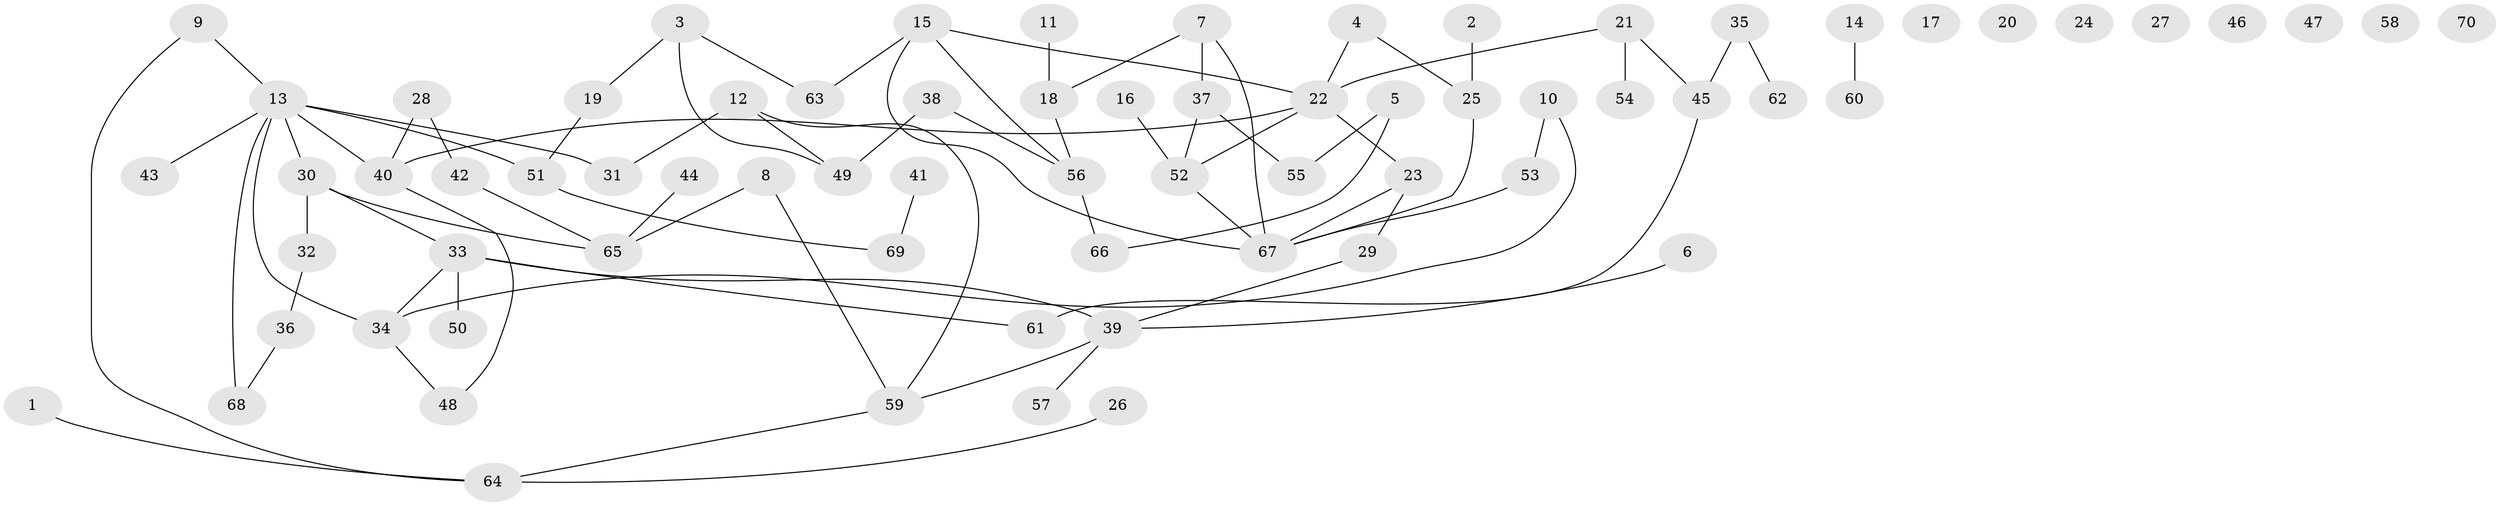 // coarse degree distribution, {1: 0.21739130434782608, 4: 0.17391304347826086, 3: 0.08695652173913043, 2: 0.21739130434782608, 6: 0.021739130434782608, 5: 0.043478260869565216, 10: 0.021739130434782608, 0: 0.1956521739130435, 8: 0.021739130434782608}
// Generated by graph-tools (version 1.1) at 2025/41/03/06/25 10:41:24]
// undirected, 70 vertices, 79 edges
graph export_dot {
graph [start="1"]
  node [color=gray90,style=filled];
  1;
  2;
  3;
  4;
  5;
  6;
  7;
  8;
  9;
  10;
  11;
  12;
  13;
  14;
  15;
  16;
  17;
  18;
  19;
  20;
  21;
  22;
  23;
  24;
  25;
  26;
  27;
  28;
  29;
  30;
  31;
  32;
  33;
  34;
  35;
  36;
  37;
  38;
  39;
  40;
  41;
  42;
  43;
  44;
  45;
  46;
  47;
  48;
  49;
  50;
  51;
  52;
  53;
  54;
  55;
  56;
  57;
  58;
  59;
  60;
  61;
  62;
  63;
  64;
  65;
  66;
  67;
  68;
  69;
  70;
  1 -- 64;
  2 -- 25;
  3 -- 19;
  3 -- 49;
  3 -- 63;
  4 -- 22;
  4 -- 25;
  5 -- 55;
  5 -- 66;
  6 -- 39;
  7 -- 18;
  7 -- 37;
  7 -- 67;
  8 -- 59;
  8 -- 65;
  9 -- 13;
  9 -- 64;
  10 -- 34;
  10 -- 53;
  11 -- 18;
  12 -- 31;
  12 -- 49;
  12 -- 59;
  13 -- 30;
  13 -- 31;
  13 -- 34;
  13 -- 40;
  13 -- 43;
  13 -- 51;
  13 -- 68;
  14 -- 60;
  15 -- 22;
  15 -- 56;
  15 -- 63;
  15 -- 67;
  16 -- 52;
  18 -- 56;
  19 -- 51;
  21 -- 22;
  21 -- 45;
  21 -- 54;
  22 -- 23;
  22 -- 40;
  22 -- 52;
  23 -- 29;
  23 -- 67;
  25 -- 67;
  26 -- 64;
  28 -- 40;
  28 -- 42;
  29 -- 39;
  30 -- 32;
  30 -- 33;
  30 -- 65;
  32 -- 36;
  33 -- 34;
  33 -- 39;
  33 -- 50;
  33 -- 61;
  34 -- 48;
  35 -- 45;
  35 -- 62;
  36 -- 68;
  37 -- 52;
  37 -- 55;
  38 -- 49;
  38 -- 56;
  39 -- 57;
  39 -- 59;
  40 -- 48;
  41 -- 69;
  42 -- 65;
  44 -- 65;
  45 -- 61;
  51 -- 69;
  52 -- 67;
  53 -- 67;
  56 -- 66;
  59 -- 64;
}
